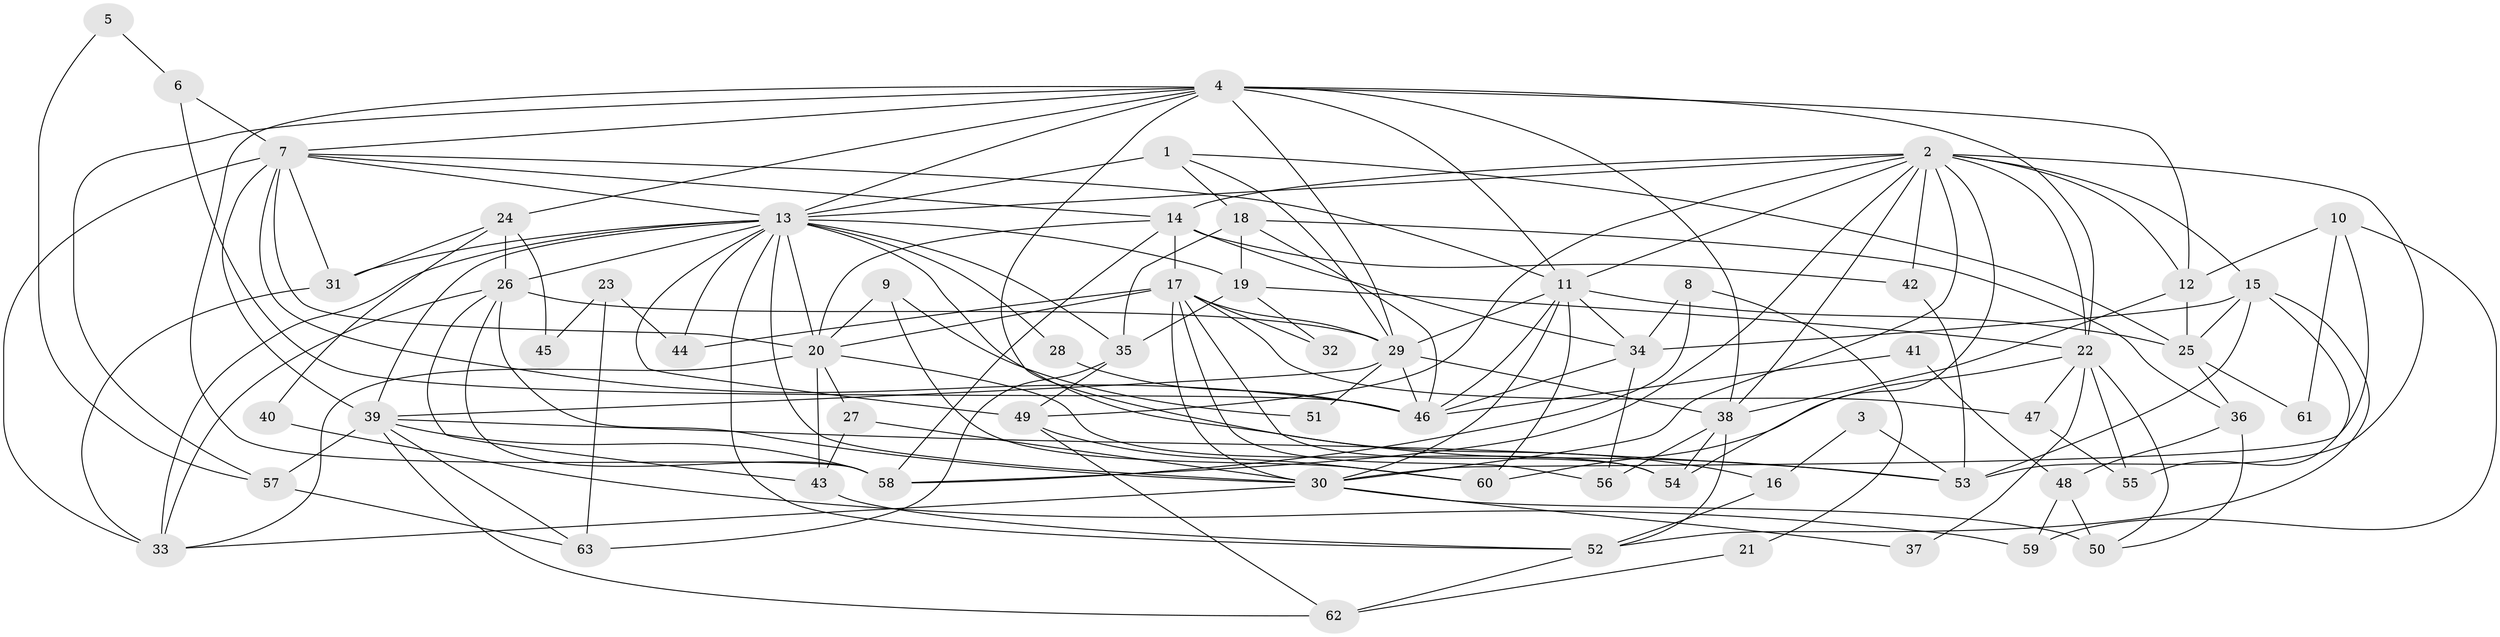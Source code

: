 // original degree distribution, {5: 0.19047619047619047, 4: 0.24603174603174602, 2: 0.16666666666666666, 3: 0.23809523809523808, 8: 0.015873015873015872, 6: 0.1111111111111111, 7: 0.031746031746031744}
// Generated by graph-tools (version 1.1) at 2025/36/03/09/25 02:36:07]
// undirected, 63 vertices, 160 edges
graph export_dot {
graph [start="1"]
  node [color=gray90,style=filled];
  1;
  2;
  3;
  4;
  5;
  6;
  7;
  8;
  9;
  10;
  11;
  12;
  13;
  14;
  15;
  16;
  17;
  18;
  19;
  20;
  21;
  22;
  23;
  24;
  25;
  26;
  27;
  28;
  29;
  30;
  31;
  32;
  33;
  34;
  35;
  36;
  37;
  38;
  39;
  40;
  41;
  42;
  43;
  44;
  45;
  46;
  47;
  48;
  49;
  50;
  51;
  52;
  53;
  54;
  55;
  56;
  57;
  58;
  59;
  60;
  61;
  62;
  63;
  1 -- 13 [weight=4.0];
  1 -- 18 [weight=1.0];
  1 -- 25 [weight=2.0];
  1 -- 29 [weight=1.0];
  2 -- 11 [weight=2.0];
  2 -- 12 [weight=1.0];
  2 -- 13 [weight=1.0];
  2 -- 14 [weight=1.0];
  2 -- 15 [weight=2.0];
  2 -- 22 [weight=1.0];
  2 -- 30 [weight=1.0];
  2 -- 38 [weight=1.0];
  2 -- 42 [weight=1.0];
  2 -- 49 [weight=1.0];
  2 -- 53 [weight=1.0];
  2 -- 54 [weight=1.0];
  2 -- 58 [weight=1.0];
  3 -- 16 [weight=1.0];
  3 -- 53 [weight=1.0];
  4 -- 7 [weight=1.0];
  4 -- 11 [weight=1.0];
  4 -- 12 [weight=1.0];
  4 -- 13 [weight=2.0];
  4 -- 16 [weight=1.0];
  4 -- 22 [weight=1.0];
  4 -- 24 [weight=1.0];
  4 -- 29 [weight=2.0];
  4 -- 38 [weight=2.0];
  4 -- 57 [weight=1.0];
  4 -- 58 [weight=1.0];
  5 -- 6 [weight=1.0];
  5 -- 57 [weight=1.0];
  6 -- 7 [weight=1.0];
  6 -- 46 [weight=1.0];
  7 -- 11 [weight=1.0];
  7 -- 13 [weight=1.0];
  7 -- 14 [weight=1.0];
  7 -- 20 [weight=1.0];
  7 -- 31 [weight=1.0];
  7 -- 33 [weight=2.0];
  7 -- 39 [weight=1.0];
  7 -- 46 [weight=1.0];
  8 -- 21 [weight=1.0];
  8 -- 34 [weight=1.0];
  8 -- 58 [weight=1.0];
  9 -- 20 [weight=1.0];
  9 -- 51 [weight=1.0];
  9 -- 60 [weight=1.0];
  10 -- 12 [weight=1.0];
  10 -- 30 [weight=1.0];
  10 -- 59 [weight=1.0];
  10 -- 61 [weight=1.0];
  11 -- 25 [weight=2.0];
  11 -- 29 [weight=1.0];
  11 -- 30 [weight=2.0];
  11 -- 34 [weight=1.0];
  11 -- 46 [weight=1.0];
  11 -- 60 [weight=1.0];
  12 -- 25 [weight=3.0];
  12 -- 38 [weight=1.0];
  13 -- 19 [weight=1.0];
  13 -- 20 [weight=1.0];
  13 -- 26 [weight=1.0];
  13 -- 28 [weight=1.0];
  13 -- 30 [weight=3.0];
  13 -- 31 [weight=2.0];
  13 -- 33 [weight=1.0];
  13 -- 35 [weight=1.0];
  13 -- 39 [weight=1.0];
  13 -- 44 [weight=1.0];
  13 -- 49 [weight=1.0];
  13 -- 52 [weight=1.0];
  13 -- 53 [weight=1.0];
  14 -- 17 [weight=1.0];
  14 -- 20 [weight=1.0];
  14 -- 34 [weight=1.0];
  14 -- 42 [weight=1.0];
  14 -- 58 [weight=1.0];
  15 -- 25 [weight=1.0];
  15 -- 34 [weight=1.0];
  15 -- 52 [weight=1.0];
  15 -- 53 [weight=1.0];
  15 -- 55 [weight=1.0];
  16 -- 52 [weight=1.0];
  17 -- 20 [weight=2.0];
  17 -- 29 [weight=1.0];
  17 -- 30 [weight=1.0];
  17 -- 32 [weight=2.0];
  17 -- 44 [weight=2.0];
  17 -- 47 [weight=1.0];
  17 -- 54 [weight=1.0];
  17 -- 56 [weight=1.0];
  18 -- 19 [weight=1.0];
  18 -- 35 [weight=1.0];
  18 -- 36 [weight=1.0];
  18 -- 46 [weight=1.0];
  19 -- 22 [weight=1.0];
  19 -- 32 [weight=1.0];
  19 -- 35 [weight=1.0];
  20 -- 27 [weight=1.0];
  20 -- 33 [weight=1.0];
  20 -- 43 [weight=1.0];
  20 -- 54 [weight=1.0];
  21 -- 62 [weight=1.0];
  22 -- 37 [weight=1.0];
  22 -- 47 [weight=1.0];
  22 -- 50 [weight=1.0];
  22 -- 55 [weight=1.0];
  22 -- 60 [weight=1.0];
  23 -- 44 [weight=1.0];
  23 -- 45 [weight=1.0];
  23 -- 63 [weight=1.0];
  24 -- 26 [weight=1.0];
  24 -- 31 [weight=1.0];
  24 -- 40 [weight=1.0];
  24 -- 45 [weight=1.0];
  25 -- 36 [weight=1.0];
  25 -- 61 [weight=1.0];
  26 -- 29 [weight=2.0];
  26 -- 30 [weight=1.0];
  26 -- 33 [weight=2.0];
  26 -- 43 [weight=1.0];
  26 -- 58 [weight=1.0];
  27 -- 30 [weight=1.0];
  27 -- 43 [weight=1.0];
  28 -- 46 [weight=1.0];
  29 -- 38 [weight=1.0];
  29 -- 39 [weight=2.0];
  29 -- 46 [weight=1.0];
  29 -- 51 [weight=1.0];
  30 -- 33 [weight=1.0];
  30 -- 37 [weight=1.0];
  30 -- 50 [weight=2.0];
  31 -- 33 [weight=1.0];
  34 -- 46 [weight=1.0];
  34 -- 56 [weight=1.0];
  35 -- 49 [weight=1.0];
  35 -- 63 [weight=1.0];
  36 -- 48 [weight=1.0];
  36 -- 50 [weight=1.0];
  38 -- 52 [weight=1.0];
  38 -- 54 [weight=2.0];
  38 -- 56 [weight=1.0];
  39 -- 53 [weight=1.0];
  39 -- 57 [weight=2.0];
  39 -- 58 [weight=1.0];
  39 -- 62 [weight=1.0];
  39 -- 63 [weight=1.0];
  40 -- 59 [weight=1.0];
  41 -- 46 [weight=1.0];
  41 -- 48 [weight=1.0];
  42 -- 53 [weight=1.0];
  43 -- 52 [weight=1.0];
  47 -- 55 [weight=1.0];
  48 -- 50 [weight=1.0];
  48 -- 59 [weight=1.0];
  49 -- 60 [weight=1.0];
  49 -- 62 [weight=1.0];
  52 -- 62 [weight=1.0];
  57 -- 63 [weight=1.0];
}
